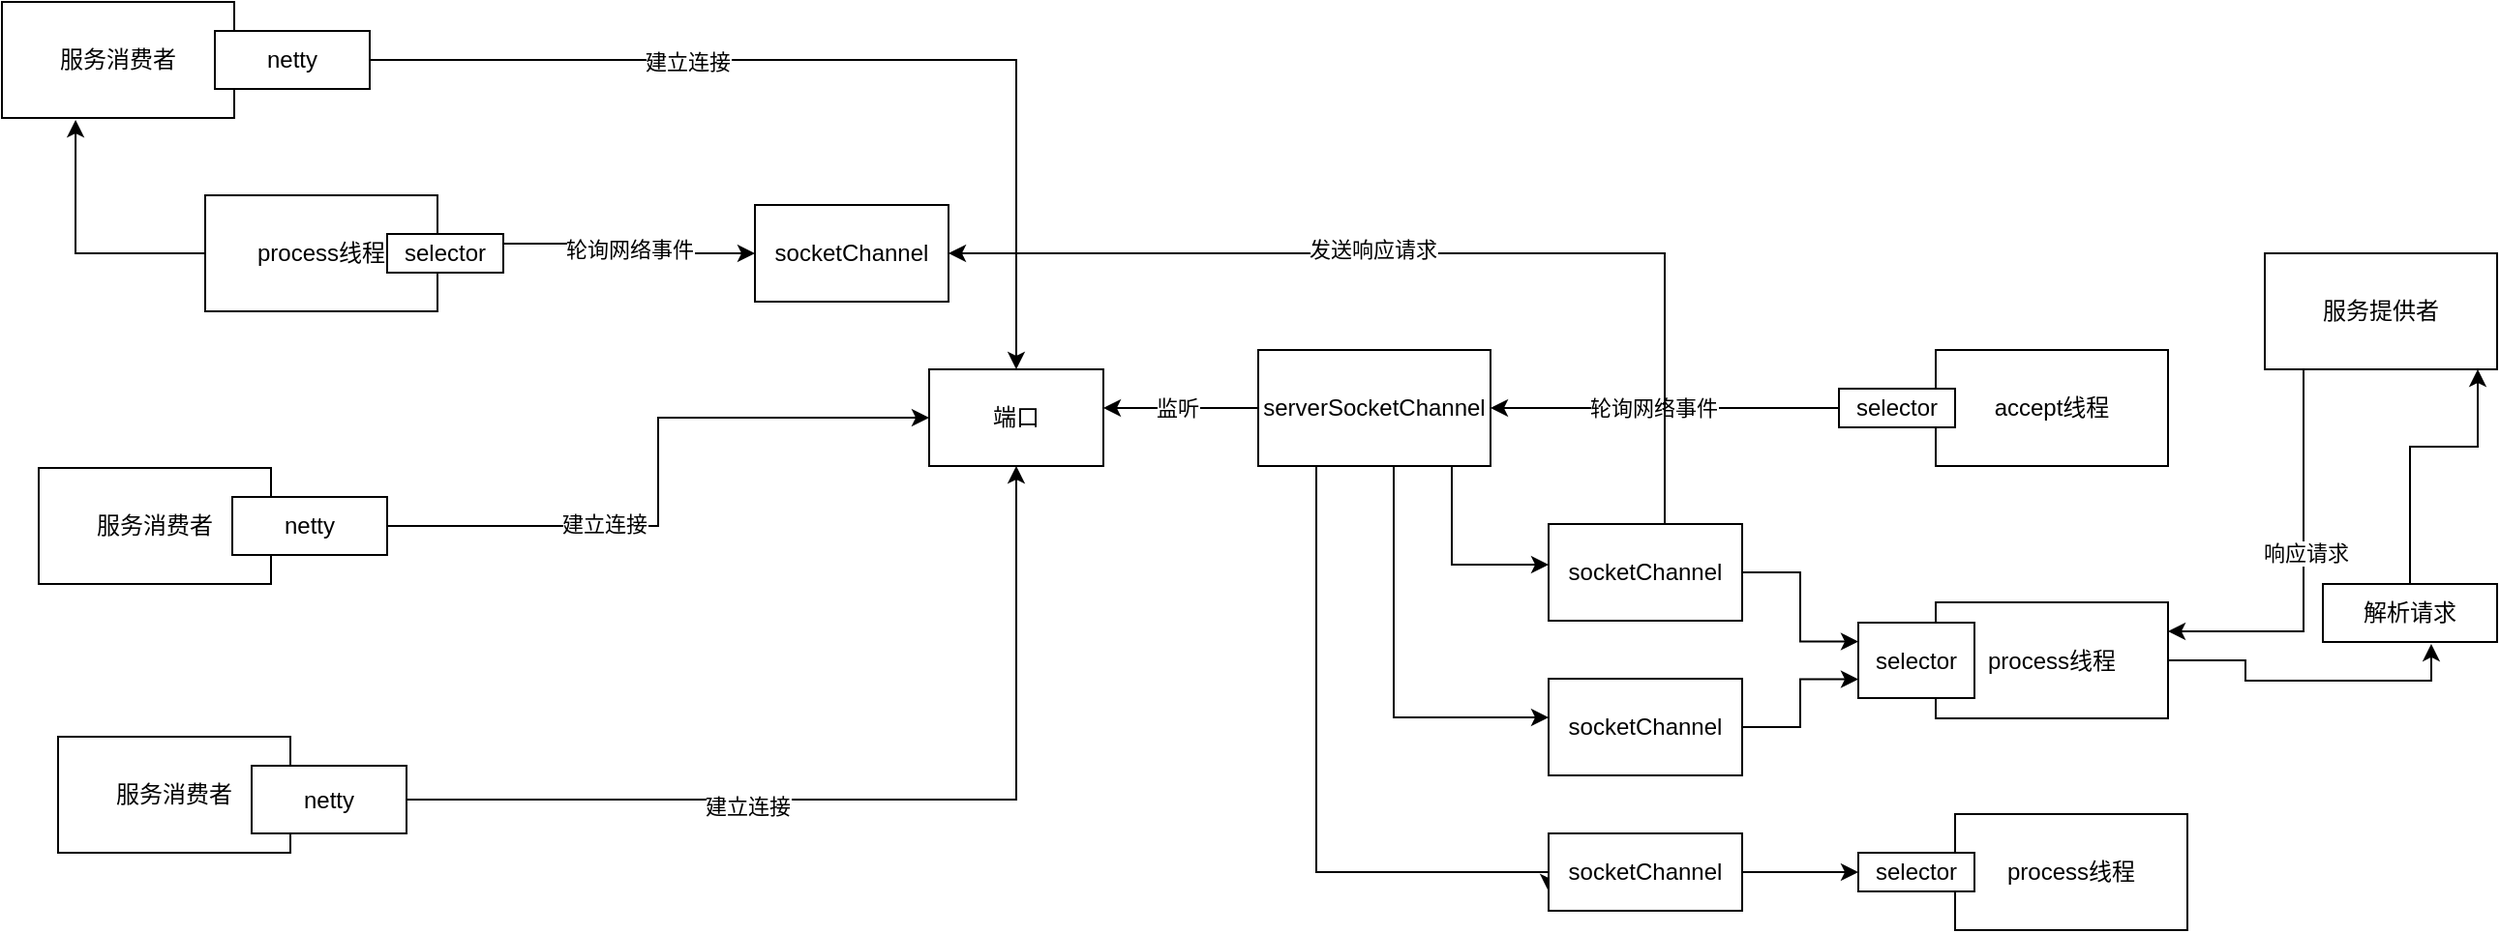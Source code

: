 <mxfile version="13.0.8" type="github">
  <diagram id="AmwGPMDgtkDO62_W9_XX" name="第 1 页">
    <mxGraphModel dx="1422" dy="762" grid="1" gridSize="10" guides="1" tooltips="1" connect="1" arrows="1" fold="1" page="1" pageScale="1" pageWidth="1920" pageHeight="1200" math="0" shadow="0">
      <root>
        <mxCell id="0" />
        <mxCell id="1" parent="0" />
        <mxCell id="YjBiWQQiz-TQu3ibNypm-24" style="edgeStyle=orthogonalEdgeStyle;rounded=0;orthogonalLoop=1;jettySize=auto;html=1;entryX=1;entryY=0.25;entryDx=0;entryDy=0;" edge="1" parent="1" source="9E2Gv1kkecniJKOh5GJY-1" target="YjBiWQQiz-TQu3ibNypm-10">
          <mxGeometry relative="1" as="geometry">
            <Array as="points">
              <mxPoint x="1550" y="416" />
            </Array>
          </mxGeometry>
        </mxCell>
        <mxCell id="YjBiWQQiz-TQu3ibNypm-25" value="响应请求" style="edgeLabel;html=1;align=center;verticalAlign=middle;resizable=0;points=[];" vertex="1" connectable="0" parent="YjBiWQQiz-TQu3ibNypm-24">
          <mxGeometry x="-0.075" y="1" relative="1" as="geometry">
            <mxPoint as="offset" />
          </mxGeometry>
        </mxCell>
        <mxCell id="9E2Gv1kkecniJKOh5GJY-1" value="服务提供者" style="rounded=0;whiteSpace=wrap;html=1;" parent="1" vertex="1">
          <mxGeometry x="1530" y="220" width="120" height="60" as="geometry" />
        </mxCell>
        <mxCell id="9E2Gv1kkecniJKOh5GJY-11" style="edgeStyle=orthogonalEdgeStyle;rounded=0;orthogonalLoop=1;jettySize=auto;html=1;exitX=0;exitY=0.5;exitDx=0;exitDy=0;entryX=1;entryY=0.5;entryDx=0;entryDy=0;" parent="1" source="9E2Gv1kkecniJKOh5GJY-2" target="9E2Gv1kkecniJKOh5GJY-3" edge="1">
          <mxGeometry relative="1" as="geometry">
            <Array as="points">
              <mxPoint x="1310" y="300" />
            </Array>
          </mxGeometry>
        </mxCell>
        <mxCell id="9E2Gv1kkecniJKOh5GJY-12" value="轮询网络事件&lt;br&gt;" style="edgeLabel;html=1;align=center;verticalAlign=middle;resizable=0;points=[];" parent="9E2Gv1kkecniJKOh5GJY-11" vertex="1" connectable="0">
          <mxGeometry x="0.2" y="2" relative="1" as="geometry">
            <mxPoint x="-8" y="-2" as="offset" />
          </mxGeometry>
        </mxCell>
        <mxCell id="9E2Gv1kkecniJKOh5GJY-2" value="accept线程" style="rounded=0;whiteSpace=wrap;html=1;" parent="1" vertex="1">
          <mxGeometry x="1360" y="270" width="120" height="60" as="geometry" />
        </mxCell>
        <mxCell id="9E2Gv1kkecniJKOh5GJY-7" style="edgeStyle=orthogonalEdgeStyle;rounded=0;orthogonalLoop=1;jettySize=auto;html=1;" parent="1" source="9E2Gv1kkecniJKOh5GJY-3" target="9E2Gv1kkecniJKOh5GJY-6" edge="1">
          <mxGeometry relative="1" as="geometry">
            <Array as="points">
              <mxPoint x="930" y="300" />
              <mxPoint x="930" y="300" />
            </Array>
          </mxGeometry>
        </mxCell>
        <mxCell id="9E2Gv1kkecniJKOh5GJY-13" value="监听" style="edgeLabel;html=1;align=center;verticalAlign=middle;resizable=0;points=[];" parent="9E2Gv1kkecniJKOh5GJY-7" vertex="1" connectable="0">
          <mxGeometry x="-0.077" y="11" relative="1" as="geometry">
            <mxPoint x="-5" y="-11" as="offset" />
          </mxGeometry>
        </mxCell>
        <mxCell id="YjBiWQQiz-TQu3ibNypm-5" style="edgeStyle=orthogonalEdgeStyle;rounded=0;orthogonalLoop=1;jettySize=auto;html=1;" edge="1" parent="1" source="9E2Gv1kkecniJKOh5GJY-3" target="YjBiWQQiz-TQu3ibNypm-4">
          <mxGeometry relative="1" as="geometry">
            <Array as="points">
              <mxPoint x="1110" y="381" />
            </Array>
          </mxGeometry>
        </mxCell>
        <mxCell id="YjBiWQQiz-TQu3ibNypm-6" style="edgeStyle=orthogonalEdgeStyle;rounded=0;orthogonalLoop=1;jettySize=auto;html=1;" edge="1" parent="1" source="9E2Gv1kkecniJKOh5GJY-3" target="YjBiWQQiz-TQu3ibNypm-1">
          <mxGeometry relative="1" as="geometry">
            <Array as="points">
              <mxPoint x="1080" y="460" />
            </Array>
          </mxGeometry>
        </mxCell>
        <mxCell id="YjBiWQQiz-TQu3ibNypm-8" style="edgeStyle=orthogonalEdgeStyle;rounded=0;orthogonalLoop=1;jettySize=auto;html=1;entryX=0;entryY=0.75;entryDx=0;entryDy=0;" edge="1" parent="1" source="9E2Gv1kkecniJKOh5GJY-3" target="YjBiWQQiz-TQu3ibNypm-3">
          <mxGeometry relative="1" as="geometry">
            <Array as="points">
              <mxPoint x="1040" y="540" />
              <mxPoint x="1160" y="540" />
            </Array>
          </mxGeometry>
        </mxCell>
        <mxCell id="9E2Gv1kkecniJKOh5GJY-3" value="serverSocketChannel" style="rounded=0;whiteSpace=wrap;html=1;" parent="1" vertex="1">
          <mxGeometry x="1010" y="270" width="120" height="60" as="geometry" />
        </mxCell>
        <mxCell id="9E2Gv1kkecniJKOh5GJY-6" value="端口" style="rounded=0;whiteSpace=wrap;html=1;" parent="1" vertex="1">
          <mxGeometry x="840" y="280" width="90" height="50" as="geometry" />
        </mxCell>
        <mxCell id="9E2Gv1kkecniJKOh5GJY-14" value="selector" style="rounded=0;whiteSpace=wrap;html=1;" parent="1" vertex="1">
          <mxGeometry x="1310" y="290" width="60" height="20" as="geometry" />
        </mxCell>
        <mxCell id="9E2Gv1kkecniJKOh5GJY-18" value="服务消费者" style="rounded=0;whiteSpace=wrap;html=1;" parent="1" vertex="1">
          <mxGeometry x="361" y="90" width="120" height="60" as="geometry" />
        </mxCell>
        <mxCell id="9E2Gv1kkecniJKOh5GJY-26" style="edgeStyle=orthogonalEdgeStyle;rounded=0;orthogonalLoop=1;jettySize=auto;html=1;exitX=1;exitY=0.5;exitDx=0;exitDy=0;entryX=0.5;entryY=0;entryDx=0;entryDy=0;" parent="1" source="9E2Gv1kkecniJKOh5GJY-19" target="9E2Gv1kkecniJKOh5GJY-6" edge="1">
          <mxGeometry relative="1" as="geometry" />
        </mxCell>
        <mxCell id="9E2Gv1kkecniJKOh5GJY-29" value="建立连接" style="edgeLabel;html=1;align=center;verticalAlign=middle;resizable=0;points=[];" parent="9E2Gv1kkecniJKOh5GJY-26" vertex="1" connectable="0">
          <mxGeometry x="-0.339" y="-1" relative="1" as="geometry">
            <mxPoint as="offset" />
          </mxGeometry>
        </mxCell>
        <mxCell id="9E2Gv1kkecniJKOh5GJY-19" value="netty" style="rounded=0;whiteSpace=wrap;html=1;" parent="1" vertex="1">
          <mxGeometry x="471" y="105" width="80" height="30" as="geometry" />
        </mxCell>
        <mxCell id="9E2Gv1kkecniJKOh5GJY-20" value="&lt;span style=&quot;color: rgba(0 , 0 , 0 , 0) ; font-family: monospace ; font-size: 0px&quot;&gt;%3CmxGraphModel%3E%3Croot%3E%3CmxCell%20id%3D%220%22%2F%3E%3CmxCell%20id%3D%221%22%20parent%3D%220%22%2F%3E%3CmxCell%20id%3D%222%22%20value%3D%22%E6%9C%8D%E5%8A%A1%E6%B6%88%E8%B4%B9%E8%80%85%22%20style%3D%22rounded%3D0%3BwhiteSpace%3Dwrap%3Bhtml%3D1%3B%22%20vertex%3D%221%22%20parent%3D%221%22%3E%3CmxGeometry%20x%3D%22380%22%20y%3D%22190%22%20width%3D%22120%22%20height%3D%2260%22%20as%3D%22geometry%22%2F%3E%3C%2FmxCell%3E%3CmxCell%20id%3D%223%22%20value%3D%22netty%22%20style%3D%22rounded%3D0%3BwhiteSpace%3Dwrap%3Bhtml%3D1%3B%22%20vertex%3D%221%22%20parent%3D%221%22%3E%3CmxGeometry%20x%3D%22490%22%20y%3D%22205%22%20width%3D%2280%22%20height%3D%2230%22%20as%3D%22geometry%22%2F%3E%3C%2FmxCell%3E%3C%2Froot%3E%3C%2FmxGraphModel%3E&lt;/span&gt;" style="text;html=1;align=center;verticalAlign=middle;resizable=0;points=[];autosize=1;" parent="1" vertex="1">
          <mxGeometry x="446" y="351" width="20" height="20" as="geometry" />
        </mxCell>
        <mxCell id="9E2Gv1kkecniJKOh5GJY-21" value="服务消费者" style="rounded=0;whiteSpace=wrap;html=1;" parent="1" vertex="1">
          <mxGeometry x="380" y="331" width="120" height="60" as="geometry" />
        </mxCell>
        <mxCell id="9E2Gv1kkecniJKOh5GJY-27" style="edgeStyle=orthogonalEdgeStyle;rounded=0;orthogonalLoop=1;jettySize=auto;html=1;entryX=0;entryY=0.5;entryDx=0;entryDy=0;" parent="1" source="9E2Gv1kkecniJKOh5GJY-22" target="9E2Gv1kkecniJKOh5GJY-6" edge="1">
          <mxGeometry relative="1" as="geometry" />
        </mxCell>
        <mxCell id="9E2Gv1kkecniJKOh5GJY-30" value="建立连接" style="edgeLabel;html=1;align=center;verticalAlign=middle;resizable=0;points=[];" parent="9E2Gv1kkecniJKOh5GJY-27" vertex="1" connectable="0">
          <mxGeometry x="-0.333" y="1" relative="1" as="geometry">
            <mxPoint as="offset" />
          </mxGeometry>
        </mxCell>
        <mxCell id="9E2Gv1kkecniJKOh5GJY-22" value="netty" style="rounded=0;whiteSpace=wrap;html=1;" parent="1" vertex="1">
          <mxGeometry x="480" y="346" width="80" height="30" as="geometry" />
        </mxCell>
        <mxCell id="9E2Gv1kkecniJKOh5GJY-23" value="服务消费者" style="rounded=0;whiteSpace=wrap;html=1;" parent="1" vertex="1">
          <mxGeometry x="390" y="470" width="120" height="60" as="geometry" />
        </mxCell>
        <mxCell id="9E2Gv1kkecniJKOh5GJY-28" style="edgeStyle=orthogonalEdgeStyle;rounded=0;orthogonalLoop=1;jettySize=auto;html=1;exitX=1;exitY=0.5;exitDx=0;exitDy=0;" parent="1" source="9E2Gv1kkecniJKOh5GJY-24" edge="1">
          <mxGeometry relative="1" as="geometry">
            <mxPoint x="885" y="330" as="targetPoint" />
            <Array as="points">
              <mxPoint x="885" y="503" />
            </Array>
          </mxGeometry>
        </mxCell>
        <mxCell id="9E2Gv1kkecniJKOh5GJY-31" value="建立连接" style="edgeLabel;html=1;align=center;verticalAlign=middle;resizable=0;points=[];" parent="9E2Gv1kkecniJKOh5GJY-28" vertex="1" connectable="0">
          <mxGeometry x="-0.278" y="-3" relative="1" as="geometry">
            <mxPoint as="offset" />
          </mxGeometry>
        </mxCell>
        <mxCell id="9E2Gv1kkecniJKOh5GJY-24" value="netty" style="rounded=0;whiteSpace=wrap;html=1;" parent="1" vertex="1">
          <mxGeometry x="490" y="485" width="80" height="35" as="geometry" />
        </mxCell>
        <mxCell id="YjBiWQQiz-TQu3ibNypm-17" style="edgeStyle=orthogonalEdgeStyle;rounded=0;orthogonalLoop=1;jettySize=auto;html=1;entryX=0;entryY=0.75;entryDx=0;entryDy=0;" edge="1" parent="1" source="YjBiWQQiz-TQu3ibNypm-1" target="YjBiWQQiz-TQu3ibNypm-11">
          <mxGeometry relative="1" as="geometry" />
        </mxCell>
        <mxCell id="YjBiWQQiz-TQu3ibNypm-1" value="socketChannel" style="rounded=0;whiteSpace=wrap;html=1;" vertex="1" parent="1">
          <mxGeometry x="1160" y="440" width="100" height="50" as="geometry" />
        </mxCell>
        <mxCell id="YjBiWQQiz-TQu3ibNypm-18" style="edgeStyle=orthogonalEdgeStyle;rounded=0;orthogonalLoop=1;jettySize=auto;html=1;entryX=0;entryY=0.5;entryDx=0;entryDy=0;" edge="1" parent="1" source="YjBiWQQiz-TQu3ibNypm-3" target="YjBiWQQiz-TQu3ibNypm-13">
          <mxGeometry relative="1" as="geometry" />
        </mxCell>
        <mxCell id="YjBiWQQiz-TQu3ibNypm-3" value="socketChannel" style="rounded=0;whiteSpace=wrap;html=1;" vertex="1" parent="1">
          <mxGeometry x="1160" y="520" width="100" height="40" as="geometry" />
        </mxCell>
        <mxCell id="YjBiWQQiz-TQu3ibNypm-16" style="edgeStyle=orthogonalEdgeStyle;rounded=0;orthogonalLoop=1;jettySize=auto;html=1;entryX=0;entryY=0.25;entryDx=0;entryDy=0;" edge="1" parent="1" source="YjBiWQQiz-TQu3ibNypm-4" target="YjBiWQQiz-TQu3ibNypm-11">
          <mxGeometry relative="1" as="geometry" />
        </mxCell>
        <mxCell id="YjBiWQQiz-TQu3ibNypm-33" style="edgeStyle=orthogonalEdgeStyle;rounded=0;orthogonalLoop=1;jettySize=auto;html=1;entryX=1;entryY=0.5;entryDx=0;entryDy=0;" edge="1" parent="1" source="YjBiWQQiz-TQu3ibNypm-4" target="YjBiWQQiz-TQu3ibNypm-26">
          <mxGeometry relative="1" as="geometry">
            <Array as="points">
              <mxPoint x="1220" y="220" />
            </Array>
          </mxGeometry>
        </mxCell>
        <mxCell id="YjBiWQQiz-TQu3ibNypm-34" value="发送响应请求" style="edgeLabel;html=1;align=center;verticalAlign=middle;resizable=0;points=[];" vertex="1" connectable="0" parent="YjBiWQQiz-TQu3ibNypm-33">
          <mxGeometry x="0.141" y="-2" relative="1" as="geometry">
            <mxPoint as="offset" />
          </mxGeometry>
        </mxCell>
        <mxCell id="YjBiWQQiz-TQu3ibNypm-4" value="socketChannel" style="rounded=0;whiteSpace=wrap;html=1;" vertex="1" parent="1">
          <mxGeometry x="1160" y="360" width="100" height="50" as="geometry" />
        </mxCell>
        <mxCell id="YjBiWQQiz-TQu3ibNypm-20" style="edgeStyle=orthogonalEdgeStyle;rounded=0;orthogonalLoop=1;jettySize=auto;html=1;entryX=0.622;entryY=1.033;entryDx=0;entryDy=0;entryPerimeter=0;" edge="1" parent="1" source="YjBiWQQiz-TQu3ibNypm-10" target="YjBiWQQiz-TQu3ibNypm-19">
          <mxGeometry relative="1" as="geometry" />
        </mxCell>
        <mxCell id="YjBiWQQiz-TQu3ibNypm-10" value="process线程" style="rounded=0;whiteSpace=wrap;html=1;" vertex="1" parent="1">
          <mxGeometry x="1360" y="400.5" width="120" height="60" as="geometry" />
        </mxCell>
        <mxCell id="YjBiWQQiz-TQu3ibNypm-11" value="selector" style="rounded=0;whiteSpace=wrap;html=1;" vertex="1" parent="1">
          <mxGeometry x="1320" y="411" width="60" height="39" as="geometry" />
        </mxCell>
        <mxCell id="YjBiWQQiz-TQu3ibNypm-12" value="process线程" style="rounded=0;whiteSpace=wrap;html=1;" vertex="1" parent="1">
          <mxGeometry x="1370" y="510" width="120" height="60" as="geometry" />
        </mxCell>
        <mxCell id="YjBiWQQiz-TQu3ibNypm-13" value="selector" style="rounded=0;whiteSpace=wrap;html=1;" vertex="1" parent="1">
          <mxGeometry x="1320" y="530" width="60" height="20" as="geometry" />
        </mxCell>
        <mxCell id="YjBiWQQiz-TQu3ibNypm-21" style="edgeStyle=orthogonalEdgeStyle;rounded=0;orthogonalLoop=1;jettySize=auto;html=1;" edge="1" parent="1" source="YjBiWQQiz-TQu3ibNypm-19" target="9E2Gv1kkecniJKOh5GJY-1">
          <mxGeometry relative="1" as="geometry">
            <mxPoint x="1630" y="320" as="targetPoint" />
            <Array as="points">
              <mxPoint x="1605" y="320" />
              <mxPoint x="1640" y="320" />
            </Array>
          </mxGeometry>
        </mxCell>
        <mxCell id="YjBiWQQiz-TQu3ibNypm-19" value="解析请求" style="rounded=0;whiteSpace=wrap;html=1;" vertex="1" parent="1">
          <mxGeometry x="1560" y="391" width="90" height="30" as="geometry" />
        </mxCell>
        <mxCell id="YjBiWQQiz-TQu3ibNypm-26" value="socketChannel" style="rounded=0;whiteSpace=wrap;html=1;" vertex="1" parent="1">
          <mxGeometry x="750" y="195" width="100" height="50" as="geometry" />
        </mxCell>
        <mxCell id="YjBiWQQiz-TQu3ibNypm-32" style="edgeStyle=orthogonalEdgeStyle;rounded=0;orthogonalLoop=1;jettySize=auto;html=1;entryX=0.317;entryY=1.017;entryDx=0;entryDy=0;entryPerimeter=0;" edge="1" parent="1" source="YjBiWQQiz-TQu3ibNypm-29" target="9E2Gv1kkecniJKOh5GJY-18">
          <mxGeometry relative="1" as="geometry">
            <Array as="points">
              <mxPoint x="399" y="220" />
            </Array>
          </mxGeometry>
        </mxCell>
        <mxCell id="YjBiWQQiz-TQu3ibNypm-29" value="process线程" style="rounded=0;whiteSpace=wrap;html=1;" vertex="1" parent="1">
          <mxGeometry x="466" y="190" width="120" height="60" as="geometry" />
        </mxCell>
        <mxCell id="YjBiWQQiz-TQu3ibNypm-31" value="&#xa;&#xa;&lt;!--StartFragment--&gt;&lt;span style=&quot;color: rgb(0, 0, 0); font-family: Helvetica; font-size: 11px; font-style: normal; font-variant-ligatures: normal; font-variant-caps: normal; font-weight: 400; letter-spacing: normal; orphans: 2; text-align: center; text-indent: 0px; text-transform: none; widows: 2; word-spacing: 0px; -webkit-text-stroke-width: 0px; background-color: rgb(255, 255, 255); text-decoration-style: initial; text-decoration-color: initial; float: none; display: inline !important;&quot;&gt;轮询网络事件&lt;/span&gt;&lt;!--EndFragment--&gt;&#xa;&#xa;" style="edgeStyle=orthogonalEdgeStyle;rounded=0;orthogonalLoop=1;jettySize=auto;html=1;exitX=1;exitY=0.25;exitDx=0;exitDy=0;" edge="1" parent="1" source="YjBiWQQiz-TQu3ibNypm-30" target="YjBiWQQiz-TQu3ibNypm-26">
          <mxGeometry relative="1" as="geometry" />
        </mxCell>
        <mxCell id="YjBiWQQiz-TQu3ibNypm-30" value="selector" style="rounded=0;whiteSpace=wrap;html=1;" vertex="1" parent="1">
          <mxGeometry x="560" y="210" width="60" height="20" as="geometry" />
        </mxCell>
      </root>
    </mxGraphModel>
  </diagram>
</mxfile>
